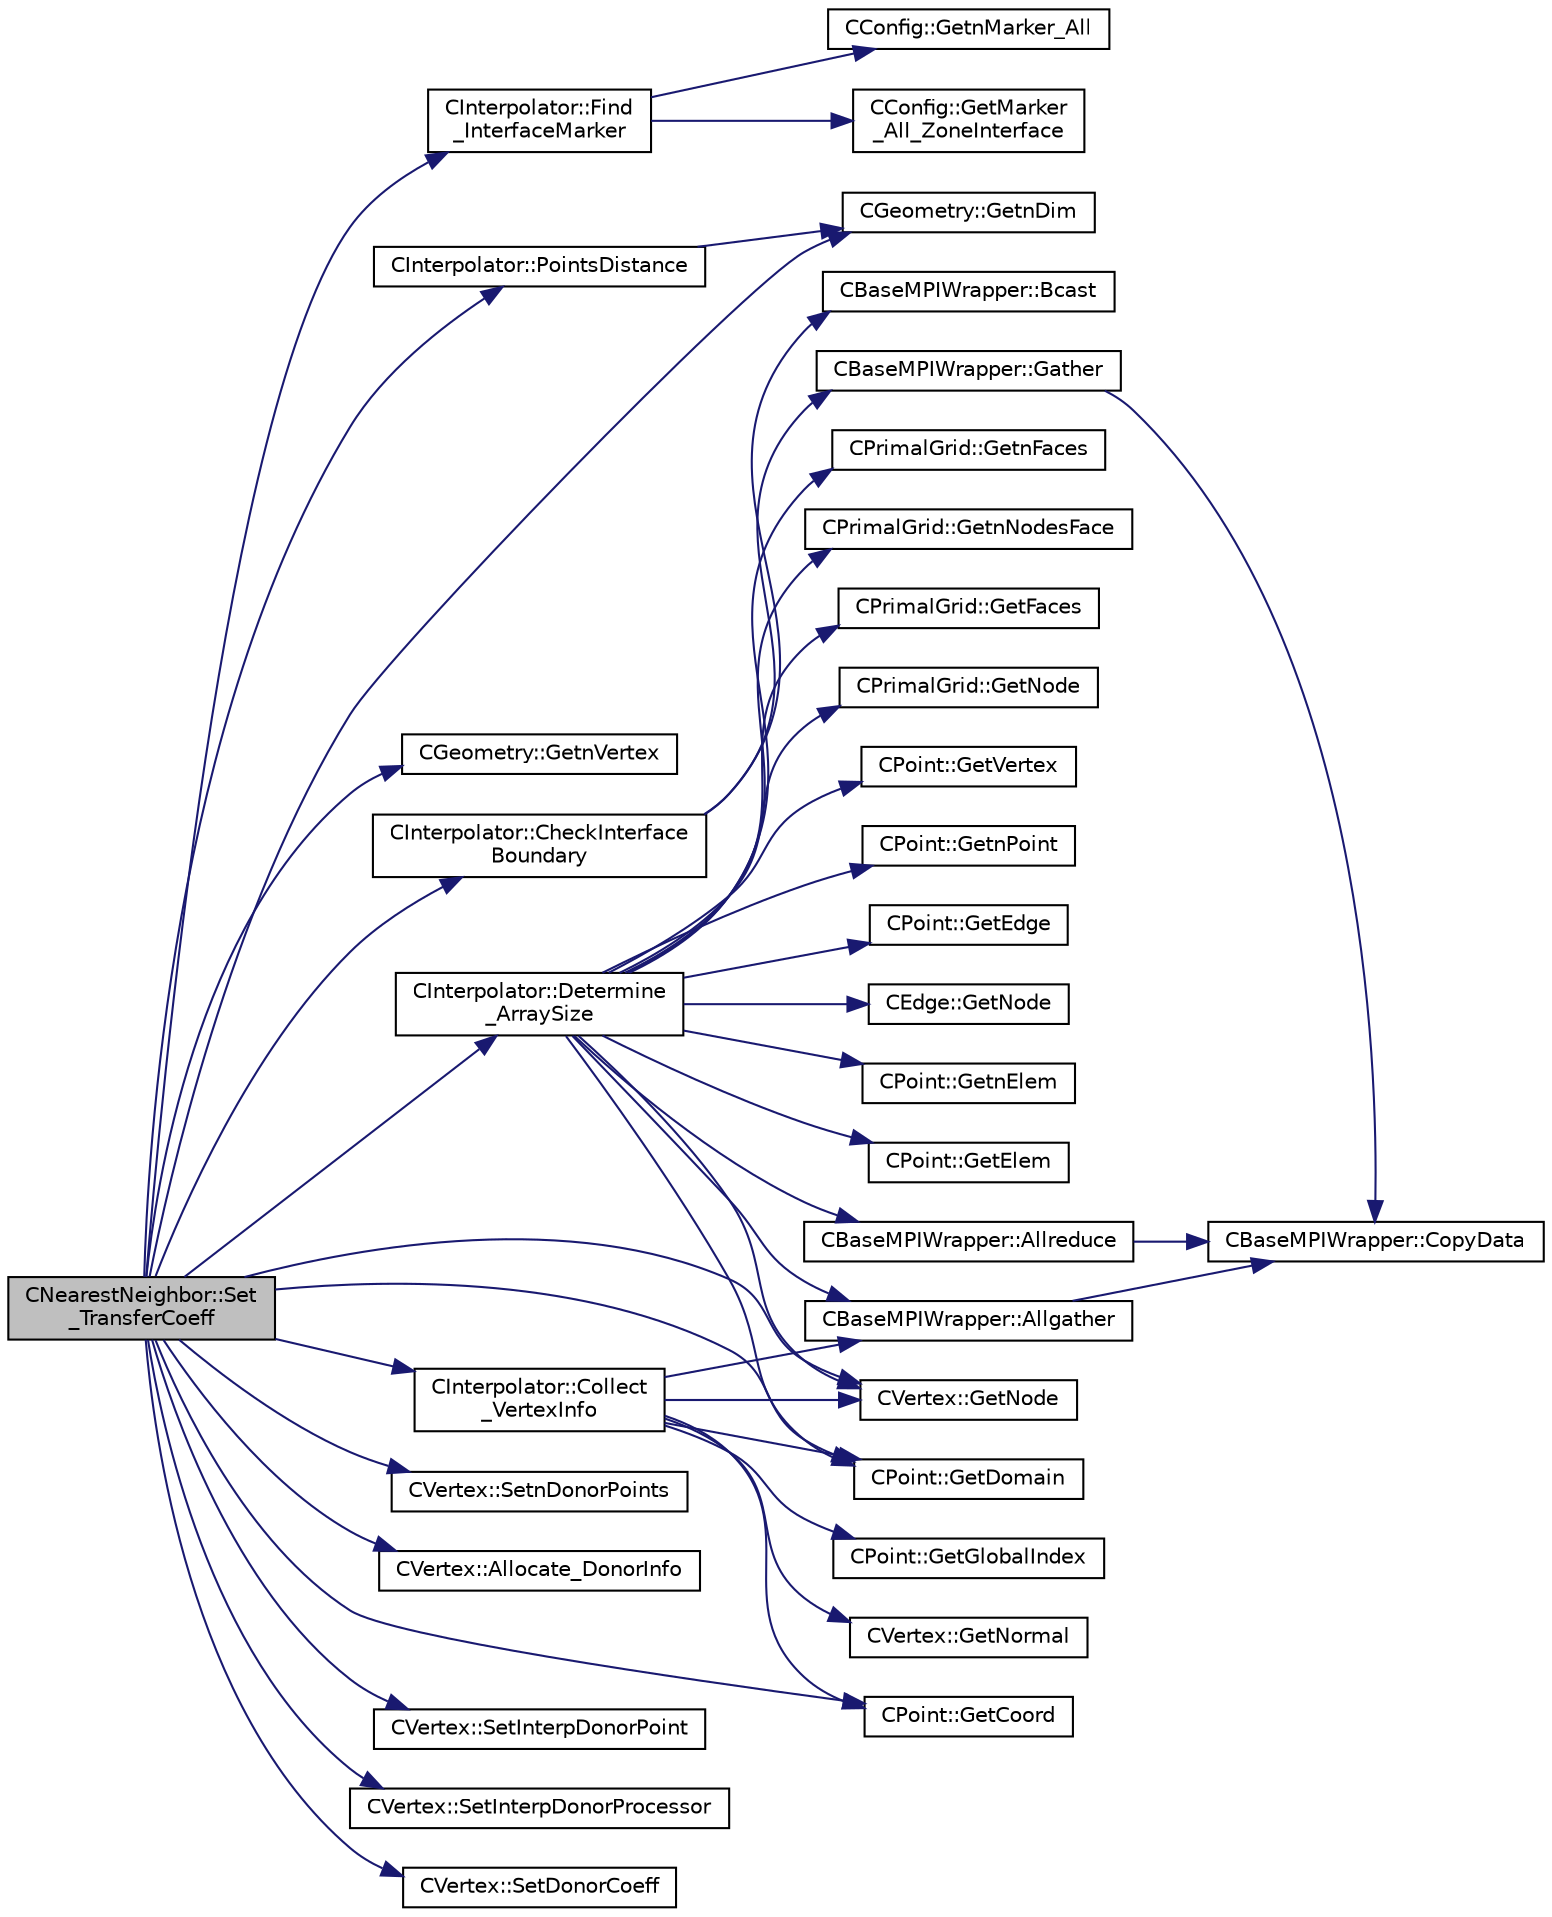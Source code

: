 digraph "CNearestNeighbor::Set_TransferCoeff"
{
  edge [fontname="Helvetica",fontsize="10",labelfontname="Helvetica",labelfontsize="10"];
  node [fontname="Helvetica",fontsize="10",shape=record];
  rankdir="LR";
  Node41 [label="CNearestNeighbor::Set\l_TransferCoeff",height=0.2,width=0.4,color="black", fillcolor="grey75", style="filled", fontcolor="black"];
  Node41 -> Node42 [color="midnightblue",fontsize="10",style="solid",fontname="Helvetica"];
  Node42 [label="CGeometry::GetnDim",height=0.2,width=0.4,color="black", fillcolor="white", style="filled",URL="$class_c_geometry.html#a2af01006c0c4f74ba089582f1a3587fe",tooltip="Get number of coordinates. "];
  Node41 -> Node43 [color="midnightblue",fontsize="10",style="solid",fontname="Helvetica"];
  Node43 [label="CInterpolator::Find\l_InterfaceMarker",height=0.2,width=0.4,color="black", fillcolor="white", style="filled",URL="$class_c_interpolator.html#a34916a96991dfe596a4ad13b40e7333e",tooltip="Find the index of the interface marker shared by that zone. "];
  Node43 -> Node44 [color="midnightblue",fontsize="10",style="solid",fontname="Helvetica"];
  Node44 [label="CConfig::GetnMarker_All",height=0.2,width=0.4,color="black", fillcolor="white", style="filled",URL="$class_c_config.html#a300c4884edfc0c2acf395036439004f4",tooltip="Get the total number of boundary markers including send/receive domains. "];
  Node43 -> Node45 [color="midnightblue",fontsize="10",style="solid",fontname="Helvetica"];
  Node45 [label="CConfig::GetMarker\l_All_ZoneInterface",height=0.2,width=0.4,color="black", fillcolor="white", style="filled",URL="$class_c_config.html#ad7e1b2f0ee9749cc62c5394ae761ae0e",tooltip="Get the FSI interface information for a marker val_marker. "];
  Node41 -> Node46 [color="midnightblue",fontsize="10",style="solid",fontname="Helvetica"];
  Node46 [label="CInterpolator::CheckInterface\lBoundary",height=0.2,width=0.4,color="black", fillcolor="white", style="filled",URL="$class_c_interpolator.html#a9c2a32da64f71f2a572432aea04a74bf",tooltip="Check whether the interface should be processed or not. "];
  Node46 -> Node47 [color="midnightblue",fontsize="10",style="solid",fontname="Helvetica"];
  Node47 [label="CBaseMPIWrapper::Gather",height=0.2,width=0.4,color="black", fillcolor="white", style="filled",URL="$class_c_base_m_p_i_wrapper.html#a39e59958c13f7fefc74062ba2ff149f1"];
  Node47 -> Node48 [color="midnightblue",fontsize="10",style="solid",fontname="Helvetica"];
  Node48 [label="CBaseMPIWrapper::CopyData",height=0.2,width=0.4,color="black", fillcolor="white", style="filled",URL="$class_c_base_m_p_i_wrapper.html#a4725cc1dd65b161b483e812a538a5e36"];
  Node46 -> Node49 [color="midnightblue",fontsize="10",style="solid",fontname="Helvetica"];
  Node49 [label="CBaseMPIWrapper::Bcast",height=0.2,width=0.4,color="black", fillcolor="white", style="filled",URL="$class_c_base_m_p_i_wrapper.html#ae816a2f124ea5ae95337418462514df5"];
  Node41 -> Node50 [color="midnightblue",fontsize="10",style="solid",fontname="Helvetica"];
  Node50 [label="CGeometry::GetnVertex",height=0.2,width=0.4,color="black", fillcolor="white", style="filled",URL="$class_c_geometry.html#a55427e474834af1941e13750b17975be",tooltip="Get number of vertices. "];
  Node41 -> Node51 [color="midnightblue",fontsize="10",style="solid",fontname="Helvetica"];
  Node51 [label="CInterpolator::Determine\l_ArraySize",height=0.2,width=0.4,color="black", fillcolor="white", style="filled",URL="$class_c_interpolator.html#a9e320a9ed782dd9aa75afee58bfe683f",tooltip="Determine array sizes used to collect and send coordinate and global point information. "];
  Node51 -> Node52 [color="midnightblue",fontsize="10",style="solid",fontname="Helvetica"];
  Node52 [label="CVertex::GetNode",height=0.2,width=0.4,color="black", fillcolor="white", style="filled",URL="$class_c_vertex.html#a95c513bf927464157ed96b6c79779a1f",tooltip="Get the node of the vertex. "];
  Node51 -> Node53 [color="midnightblue",fontsize="10",style="solid",fontname="Helvetica"];
  Node53 [label="CPoint::GetDomain",height=0.2,width=0.4,color="black", fillcolor="white", style="filled",URL="$class_c_point.html#a1d7e22a60d4cfef356af1cba2bab3e55",tooltip="For parallel computation, its indicates if a point must be computed or not. "];
  Node51 -> Node54 [color="midnightblue",fontsize="10",style="solid",fontname="Helvetica"];
  Node54 [label="CPoint::GetnElem",height=0.2,width=0.4,color="black", fillcolor="white", style="filled",URL="$class_c_point.html#afa5b9cd1e067604590a26810894c83b5",tooltip="Get the number of elements that compose the control volume. "];
  Node51 -> Node55 [color="midnightblue",fontsize="10",style="solid",fontname="Helvetica"];
  Node55 [label="CPoint::GetElem",height=0.2,width=0.4,color="black", fillcolor="white", style="filled",URL="$class_c_point.html#aa9a94baeda58329c09e99425e3d88811",tooltip="Get all the elements that compose the control volume. "];
  Node51 -> Node56 [color="midnightblue",fontsize="10",style="solid",fontname="Helvetica"];
  Node56 [label="CPrimalGrid::GetnFaces",height=0.2,width=0.4,color="black", fillcolor="white", style="filled",URL="$class_c_primal_grid.html#a0ed05bb848693e3975e12943d8612029",tooltip="A pure virtual member. "];
  Node51 -> Node57 [color="midnightblue",fontsize="10",style="solid",fontname="Helvetica"];
  Node57 [label="CPrimalGrid::GetnNodesFace",height=0.2,width=0.4,color="black", fillcolor="white", style="filled",URL="$class_c_primal_grid.html#a950426deace995a7a0dfec7b63383d94",tooltip="A pure virtual member. "];
  Node51 -> Node58 [color="midnightblue",fontsize="10",style="solid",fontname="Helvetica"];
  Node58 [label="CPrimalGrid::GetFaces",height=0.2,width=0.4,color="black", fillcolor="white", style="filled",URL="$class_c_primal_grid.html#ad76a784e0e159c2d0c2d004a91731979",tooltip="A pure virtual member. "];
  Node51 -> Node59 [color="midnightblue",fontsize="10",style="solid",fontname="Helvetica"];
  Node59 [label="CPrimalGrid::GetNode",height=0.2,width=0.4,color="black", fillcolor="white", style="filled",URL="$class_c_primal_grid.html#a4fc7b6b6ac5025325c7e68fb56fbeef8",tooltip="A pure virtual member. "];
  Node51 -> Node60 [color="midnightblue",fontsize="10",style="solid",fontname="Helvetica"];
  Node60 [label="CPoint::GetVertex",height=0.2,width=0.4,color="black", fillcolor="white", style="filled",URL="$class_c_point.html#aceac27af50af6500a034b86b329532a0",tooltip="Get the vertex that compose the control volume for a marker. "];
  Node51 -> Node61 [color="midnightblue",fontsize="10",style="solid",fontname="Helvetica"];
  Node61 [label="CPoint::GetnPoint",height=0.2,width=0.4,color="black", fillcolor="white", style="filled",URL="$class_c_point.html#adbb78f3c01711ed0349897f845e3f2d8",tooltip="Get the number of points that compose the control volume. "];
  Node51 -> Node62 [color="midnightblue",fontsize="10",style="solid",fontname="Helvetica"];
  Node62 [label="CPoint::GetEdge",height=0.2,width=0.4,color="black", fillcolor="white", style="filled",URL="$class_c_point.html#ab38e63c5f4c18c6353ce10d55b94f4e2",tooltip="Get all the edges that compose the control volume. "];
  Node51 -> Node63 [color="midnightblue",fontsize="10",style="solid",fontname="Helvetica"];
  Node63 [label="CEdge::GetNode",height=0.2,width=0.4,color="black", fillcolor="white", style="filled",URL="$class_c_edge.html#aee33b61d646e3fe59a4e23284ab1bf33",tooltip="Get the nodes of the edge. "];
  Node51 -> Node64 [color="midnightblue",fontsize="10",style="solid",fontname="Helvetica"];
  Node64 [label="CBaseMPIWrapper::Allreduce",height=0.2,width=0.4,color="black", fillcolor="white", style="filled",URL="$class_c_base_m_p_i_wrapper.html#a637b6fd917a8ca91ce748ba88e0d66b6"];
  Node64 -> Node48 [color="midnightblue",fontsize="10",style="solid",fontname="Helvetica"];
  Node51 -> Node65 [color="midnightblue",fontsize="10",style="solid",fontname="Helvetica"];
  Node65 [label="CBaseMPIWrapper::Allgather",height=0.2,width=0.4,color="black", fillcolor="white", style="filled",URL="$class_c_base_m_p_i_wrapper.html#a55195abbb7206e08a4933fa53cd41923"];
  Node65 -> Node48 [color="midnightblue",fontsize="10",style="solid",fontname="Helvetica"];
  Node41 -> Node66 [color="midnightblue",fontsize="10",style="solid",fontname="Helvetica"];
  Node66 [label="CInterpolator::Collect\l_VertexInfo",height=0.2,width=0.4,color="black", fillcolor="white", style="filled",URL="$class_c_interpolator.html#aea61d1faa52e28ce4c3174a14a3704eb",tooltip="Collect and communicate vertex info: coord, global point, and if faces=true the normal vector..."];
  Node66 -> Node52 [color="midnightblue",fontsize="10",style="solid",fontname="Helvetica"];
  Node66 -> Node53 [color="midnightblue",fontsize="10",style="solid",fontname="Helvetica"];
  Node66 -> Node67 [color="midnightblue",fontsize="10",style="solid",fontname="Helvetica"];
  Node67 [label="CPoint::GetGlobalIndex",height=0.2,width=0.4,color="black", fillcolor="white", style="filled",URL="$class_c_point.html#ab546170a5a03ef210a75fc5531910050",tooltip="Get the global index in a parallel computation. "];
  Node66 -> Node68 [color="midnightblue",fontsize="10",style="solid",fontname="Helvetica"];
  Node68 [label="CPoint::GetCoord",height=0.2,width=0.4,color="black", fillcolor="white", style="filled",URL="$class_c_point.html#a95fe081d22e96e190cb3edcbf0d6525f",tooltip="Get the coordinates dor the control volume. "];
  Node66 -> Node69 [color="midnightblue",fontsize="10",style="solid",fontname="Helvetica"];
  Node69 [label="CVertex::GetNormal",height=0.2,width=0.4,color="black", fillcolor="white", style="filled",URL="$class_c_vertex.html#a0d289163c6f3384822fcb9ae86fc1c39",tooltip="Copy the the normal vector of a face. "];
  Node66 -> Node65 [color="midnightblue",fontsize="10",style="solid",fontname="Helvetica"];
  Node41 -> Node52 [color="midnightblue",fontsize="10",style="solid",fontname="Helvetica"];
  Node41 -> Node53 [color="midnightblue",fontsize="10",style="solid",fontname="Helvetica"];
  Node41 -> Node70 [color="midnightblue",fontsize="10",style="solid",fontname="Helvetica"];
  Node70 [label="CVertex::SetnDonorPoints",height=0.2,width=0.4,color="black", fillcolor="white", style="filled",URL="$class_c_vertex.html#a44d33cf4328e7536b9e369aa316f22e1",tooltip="Set the value of nDonor_Points. "];
  Node41 -> Node71 [color="midnightblue",fontsize="10",style="solid",fontname="Helvetica"];
  Node71 [label="CVertex::Allocate_DonorInfo",height=0.2,width=0.4,color="black", fillcolor="white", style="filled",URL="$class_c_vertex.html#a7f3097457b1ed06f44ffbdef83e0ac95",tooltip="Allocate memory based on how many donor points need to be stored. Uses nDonor_Points. "];
  Node41 -> Node68 [color="midnightblue",fontsize="10",style="solid",fontname="Helvetica"];
  Node41 -> Node72 [color="midnightblue",fontsize="10",style="solid",fontname="Helvetica"];
  Node72 [label="CInterpolator::PointsDistance",height=0.2,width=0.4,color="black", fillcolor="white", style="filled",URL="$class_c_interpolator.html#a15a536f1d2f5b304828c28114d75d1f4",tooltip="compute distance between 2 points "];
  Node72 -> Node42 [color="midnightblue",fontsize="10",style="solid",fontname="Helvetica"];
  Node41 -> Node73 [color="midnightblue",fontsize="10",style="solid",fontname="Helvetica"];
  Node73 [label="CVertex::SetInterpDonorPoint",height=0.2,width=0.4,color="black", fillcolor="white", style="filled",URL="$class_c_vertex.html#a0153fb00aef6d2a84547c12b31b7e721",tooltip="Set the donor point of a vertex for interpolation across zones. "];
  Node41 -> Node74 [color="midnightblue",fontsize="10",style="solid",fontname="Helvetica"];
  Node74 [label="CVertex::SetInterpDonorProcessor",height=0.2,width=0.4,color="black", fillcolor="white", style="filled",URL="$class_c_vertex.html#a555c1fa2e815fdd77b7eec521d6d9aa9",tooltip="Set the donor point of a vertex for interpolation across zones. "];
  Node41 -> Node75 [color="midnightblue",fontsize="10",style="solid",fontname="Helvetica"];
  Node75 [label="CVertex::SetDonorCoeff",height=0.2,width=0.4,color="black", fillcolor="white", style="filled",URL="$class_c_vertex.html#a29156fe2ff5bac10769432ad808c9e41",tooltip="Set the coefficient value of a donor point. "];
}
